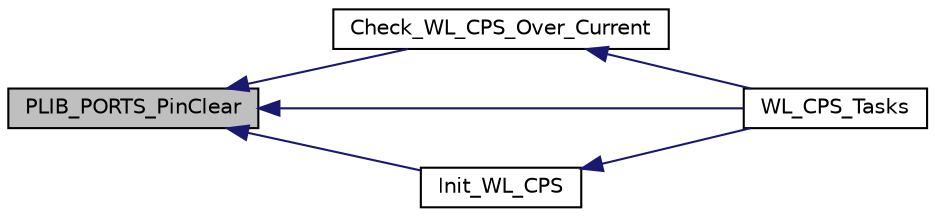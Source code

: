 digraph "PLIB_PORTS_PinClear"
{
  edge [fontname="Helvetica",fontsize="10",labelfontname="Helvetica",labelfontsize="10"];
  node [fontname="Helvetica",fontsize="10",shape=record];
  rankdir="LR";
  Node1088 [label="PLIB_PORTS_PinClear",height=0.2,width=0.4,color="black", fillcolor="grey75", style="filled", fontcolor="black"];
  Node1088 -> Node1089 [dir="back",color="midnightblue",fontsize="10",style="solid",fontname="Helvetica"];
  Node1089 [label="Check_WL_CPS_Over_Current",height=0.2,width=0.4,color="black", fillcolor="white", style="filled",URL="$inszt__wl__cps_8c.html#ab7857a7c2e399bd83a1ec3021a30fe90"];
  Node1089 -> Node1090 [dir="back",color="midnightblue",fontsize="10",style="solid",fontname="Helvetica"];
  Node1090 [label="WL_CPS_Tasks",height=0.2,width=0.4,color="black", fillcolor="white", style="filled",URL="$wl__cps_8h.html#aaad98aba229bad2faf7cb6cee2b5a2f5"];
  Node1088 -> Node1091 [dir="back",color="midnightblue",fontsize="10",style="solid",fontname="Helvetica"];
  Node1091 [label="Init_WL_CPS",height=0.2,width=0.4,color="black", fillcolor="white", style="filled",URL="$inszt__wl__cps_8c.html#af1bd913adbd7b4e5347233d51d153903"];
  Node1091 -> Node1090 [dir="back",color="midnightblue",fontsize="10",style="solid",fontname="Helvetica"];
  Node1088 -> Node1090 [dir="back",color="midnightblue",fontsize="10",style="solid",fontname="Helvetica"];
}

